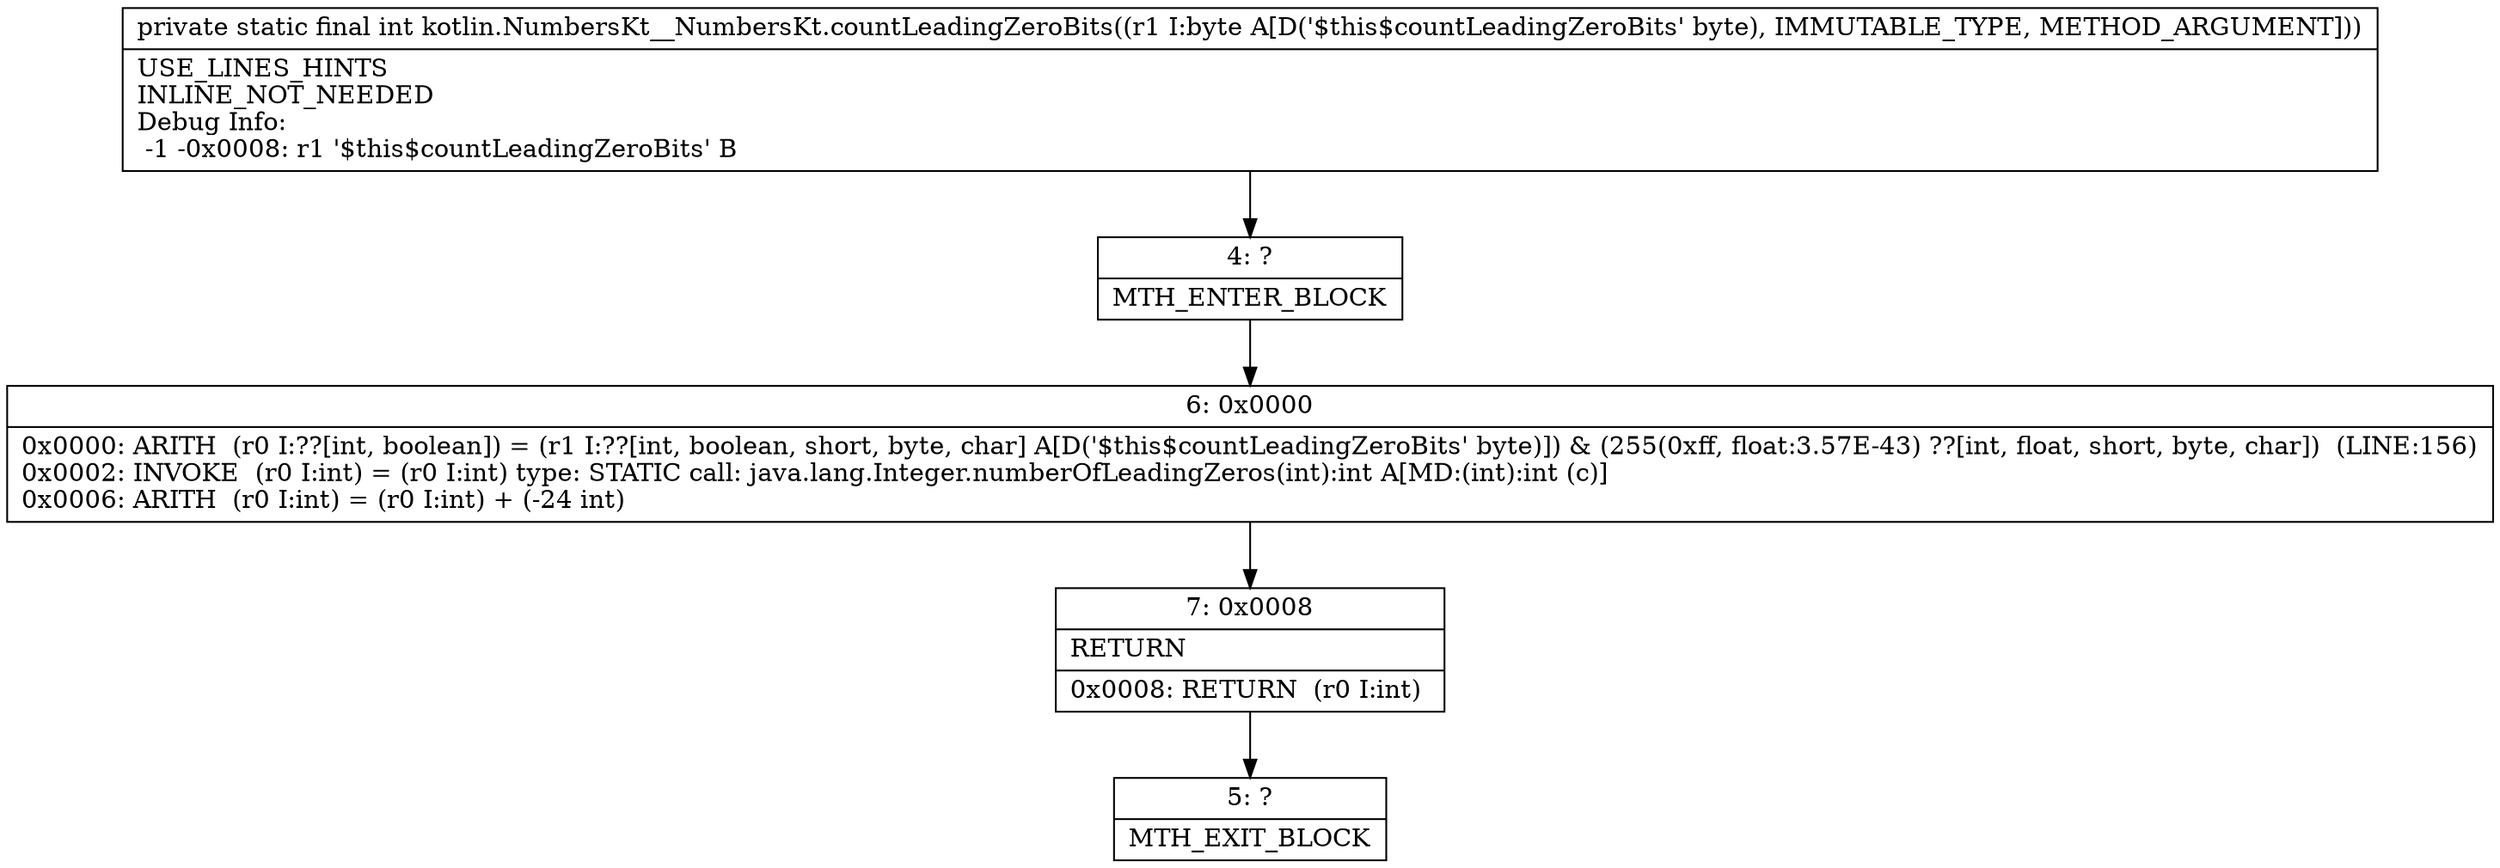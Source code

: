 digraph "CFG forkotlin.NumbersKt__NumbersKt.countLeadingZeroBits(B)I" {
Node_4 [shape=record,label="{4\:\ ?|MTH_ENTER_BLOCK\l}"];
Node_6 [shape=record,label="{6\:\ 0x0000|0x0000: ARITH  (r0 I:??[int, boolean]) = (r1 I:??[int, boolean, short, byte, char] A[D('$this$countLeadingZeroBits' byte)]) & (255(0xff, float:3.57E\-43) ??[int, float, short, byte, char])  (LINE:156)\l0x0002: INVOKE  (r0 I:int) = (r0 I:int) type: STATIC call: java.lang.Integer.numberOfLeadingZeros(int):int A[MD:(int):int (c)]\l0x0006: ARITH  (r0 I:int) = (r0 I:int) + (\-24 int) \l}"];
Node_7 [shape=record,label="{7\:\ 0x0008|RETURN\l|0x0008: RETURN  (r0 I:int) \l}"];
Node_5 [shape=record,label="{5\:\ ?|MTH_EXIT_BLOCK\l}"];
MethodNode[shape=record,label="{private static final int kotlin.NumbersKt__NumbersKt.countLeadingZeroBits((r1 I:byte A[D('$this$countLeadingZeroBits' byte), IMMUTABLE_TYPE, METHOD_ARGUMENT]))  | USE_LINES_HINTS\lINLINE_NOT_NEEDED\lDebug Info:\l  \-1 \-0x0008: r1 '$this$countLeadingZeroBits' B\l}"];
MethodNode -> Node_4;Node_4 -> Node_6;
Node_6 -> Node_7;
Node_7 -> Node_5;
}

